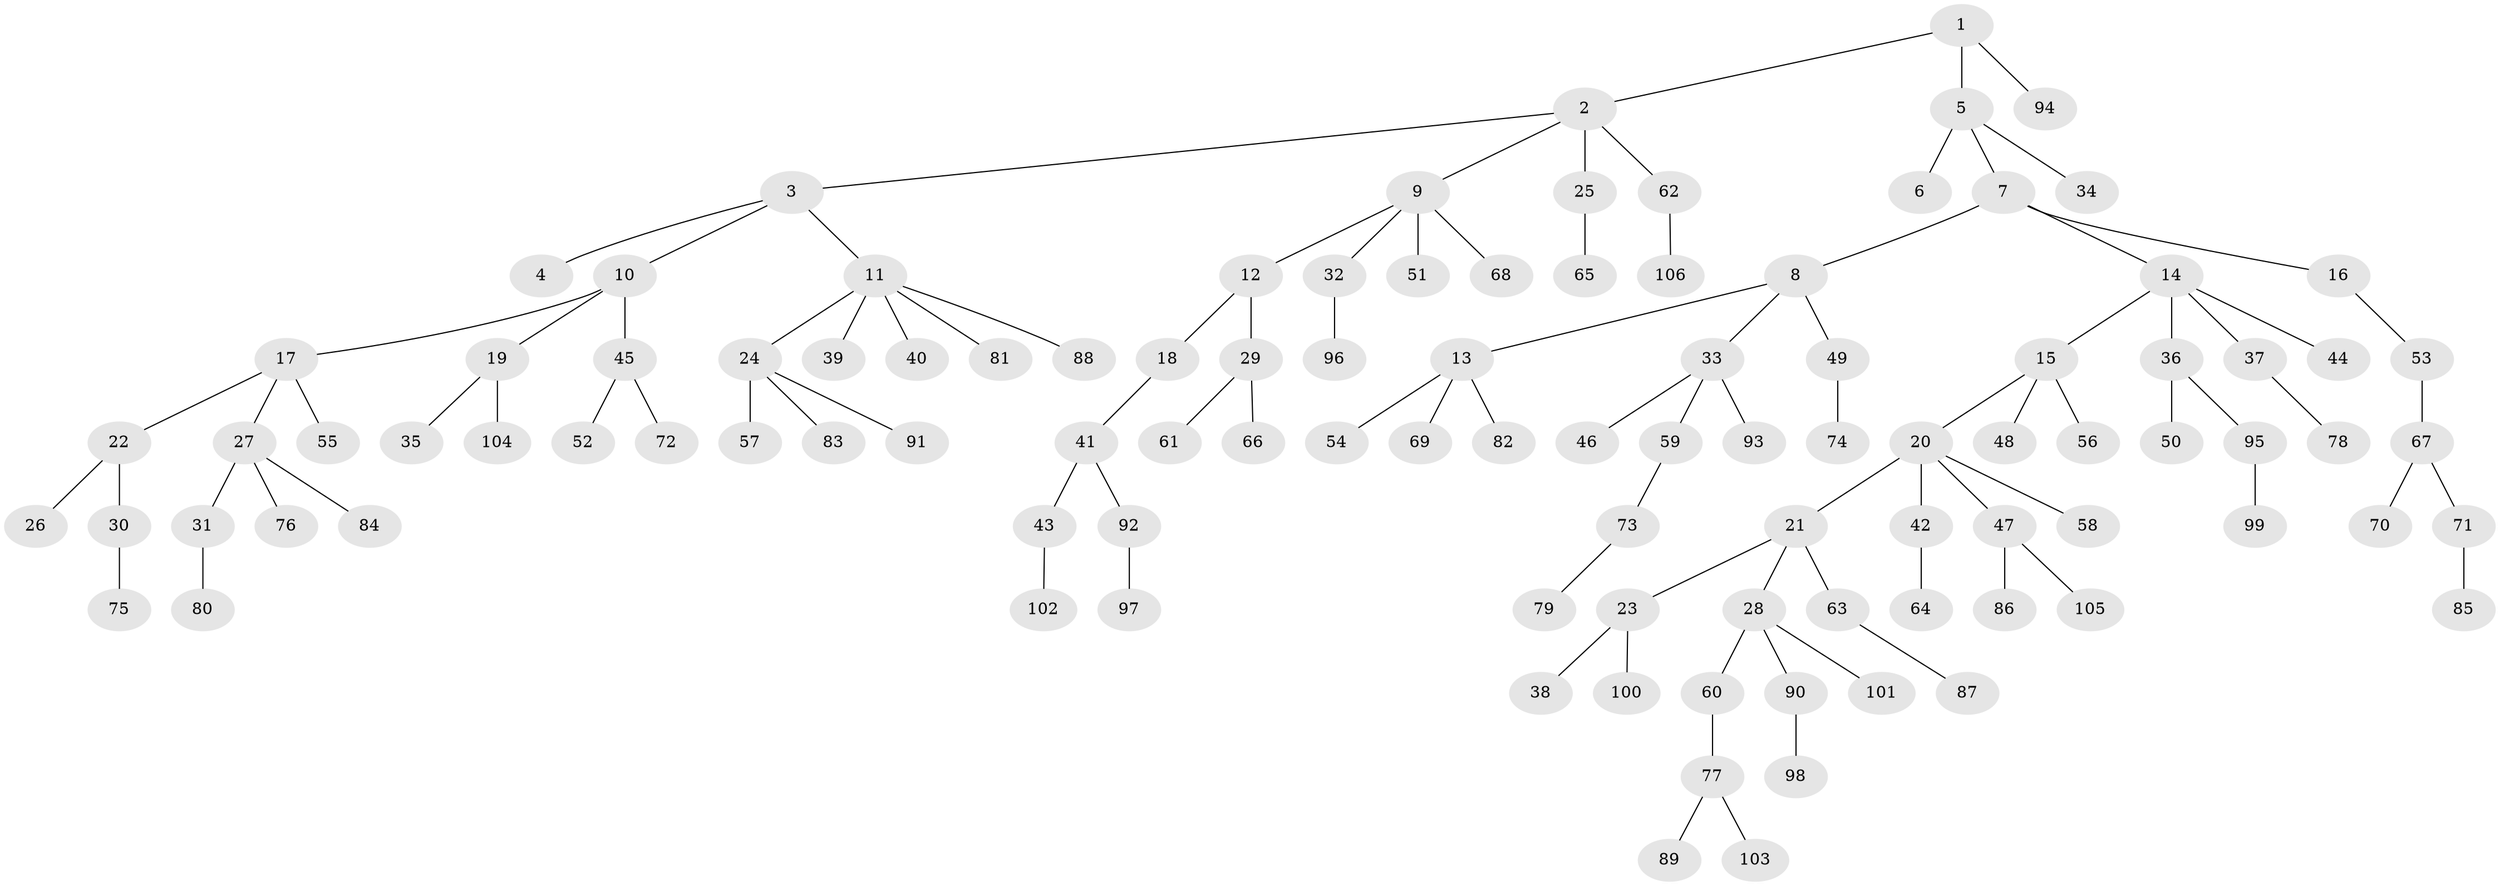 // Generated by graph-tools (version 1.1) at 2025/11/02/27/25 16:11:24]
// undirected, 106 vertices, 105 edges
graph export_dot {
graph [start="1"]
  node [color=gray90,style=filled];
  1;
  2;
  3;
  4;
  5;
  6;
  7;
  8;
  9;
  10;
  11;
  12;
  13;
  14;
  15;
  16;
  17;
  18;
  19;
  20;
  21;
  22;
  23;
  24;
  25;
  26;
  27;
  28;
  29;
  30;
  31;
  32;
  33;
  34;
  35;
  36;
  37;
  38;
  39;
  40;
  41;
  42;
  43;
  44;
  45;
  46;
  47;
  48;
  49;
  50;
  51;
  52;
  53;
  54;
  55;
  56;
  57;
  58;
  59;
  60;
  61;
  62;
  63;
  64;
  65;
  66;
  67;
  68;
  69;
  70;
  71;
  72;
  73;
  74;
  75;
  76;
  77;
  78;
  79;
  80;
  81;
  82;
  83;
  84;
  85;
  86;
  87;
  88;
  89;
  90;
  91;
  92;
  93;
  94;
  95;
  96;
  97;
  98;
  99;
  100;
  101;
  102;
  103;
  104;
  105;
  106;
  1 -- 2;
  1 -- 5;
  1 -- 94;
  2 -- 3;
  2 -- 9;
  2 -- 25;
  2 -- 62;
  3 -- 4;
  3 -- 10;
  3 -- 11;
  5 -- 6;
  5 -- 7;
  5 -- 34;
  7 -- 8;
  7 -- 14;
  7 -- 16;
  8 -- 13;
  8 -- 33;
  8 -- 49;
  9 -- 12;
  9 -- 32;
  9 -- 51;
  9 -- 68;
  10 -- 17;
  10 -- 19;
  10 -- 45;
  11 -- 24;
  11 -- 39;
  11 -- 40;
  11 -- 81;
  11 -- 88;
  12 -- 18;
  12 -- 29;
  13 -- 54;
  13 -- 69;
  13 -- 82;
  14 -- 15;
  14 -- 36;
  14 -- 37;
  14 -- 44;
  15 -- 20;
  15 -- 48;
  15 -- 56;
  16 -- 53;
  17 -- 22;
  17 -- 27;
  17 -- 55;
  18 -- 41;
  19 -- 35;
  19 -- 104;
  20 -- 21;
  20 -- 42;
  20 -- 47;
  20 -- 58;
  21 -- 23;
  21 -- 28;
  21 -- 63;
  22 -- 26;
  22 -- 30;
  23 -- 38;
  23 -- 100;
  24 -- 57;
  24 -- 83;
  24 -- 91;
  25 -- 65;
  27 -- 31;
  27 -- 76;
  27 -- 84;
  28 -- 60;
  28 -- 90;
  28 -- 101;
  29 -- 61;
  29 -- 66;
  30 -- 75;
  31 -- 80;
  32 -- 96;
  33 -- 46;
  33 -- 59;
  33 -- 93;
  36 -- 50;
  36 -- 95;
  37 -- 78;
  41 -- 43;
  41 -- 92;
  42 -- 64;
  43 -- 102;
  45 -- 52;
  45 -- 72;
  47 -- 86;
  47 -- 105;
  49 -- 74;
  53 -- 67;
  59 -- 73;
  60 -- 77;
  62 -- 106;
  63 -- 87;
  67 -- 70;
  67 -- 71;
  71 -- 85;
  73 -- 79;
  77 -- 89;
  77 -- 103;
  90 -- 98;
  92 -- 97;
  95 -- 99;
}
